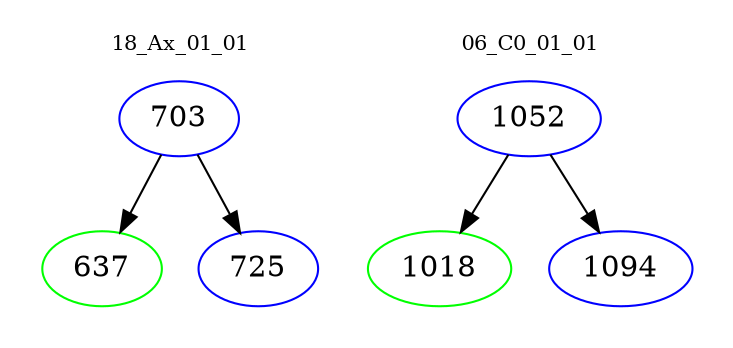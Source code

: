 digraph{
subgraph cluster_0 {
color = white
label = "18_Ax_01_01";
fontsize=10;
T0_703 [label="703", color="blue"]
T0_703 -> T0_637 [color="black"]
T0_637 [label="637", color="green"]
T0_703 -> T0_725 [color="black"]
T0_725 [label="725", color="blue"]
}
subgraph cluster_1 {
color = white
label = "06_C0_01_01";
fontsize=10;
T1_1052 [label="1052", color="blue"]
T1_1052 -> T1_1018 [color="black"]
T1_1018 [label="1018", color="green"]
T1_1052 -> T1_1094 [color="black"]
T1_1094 [label="1094", color="blue"]
}
}
